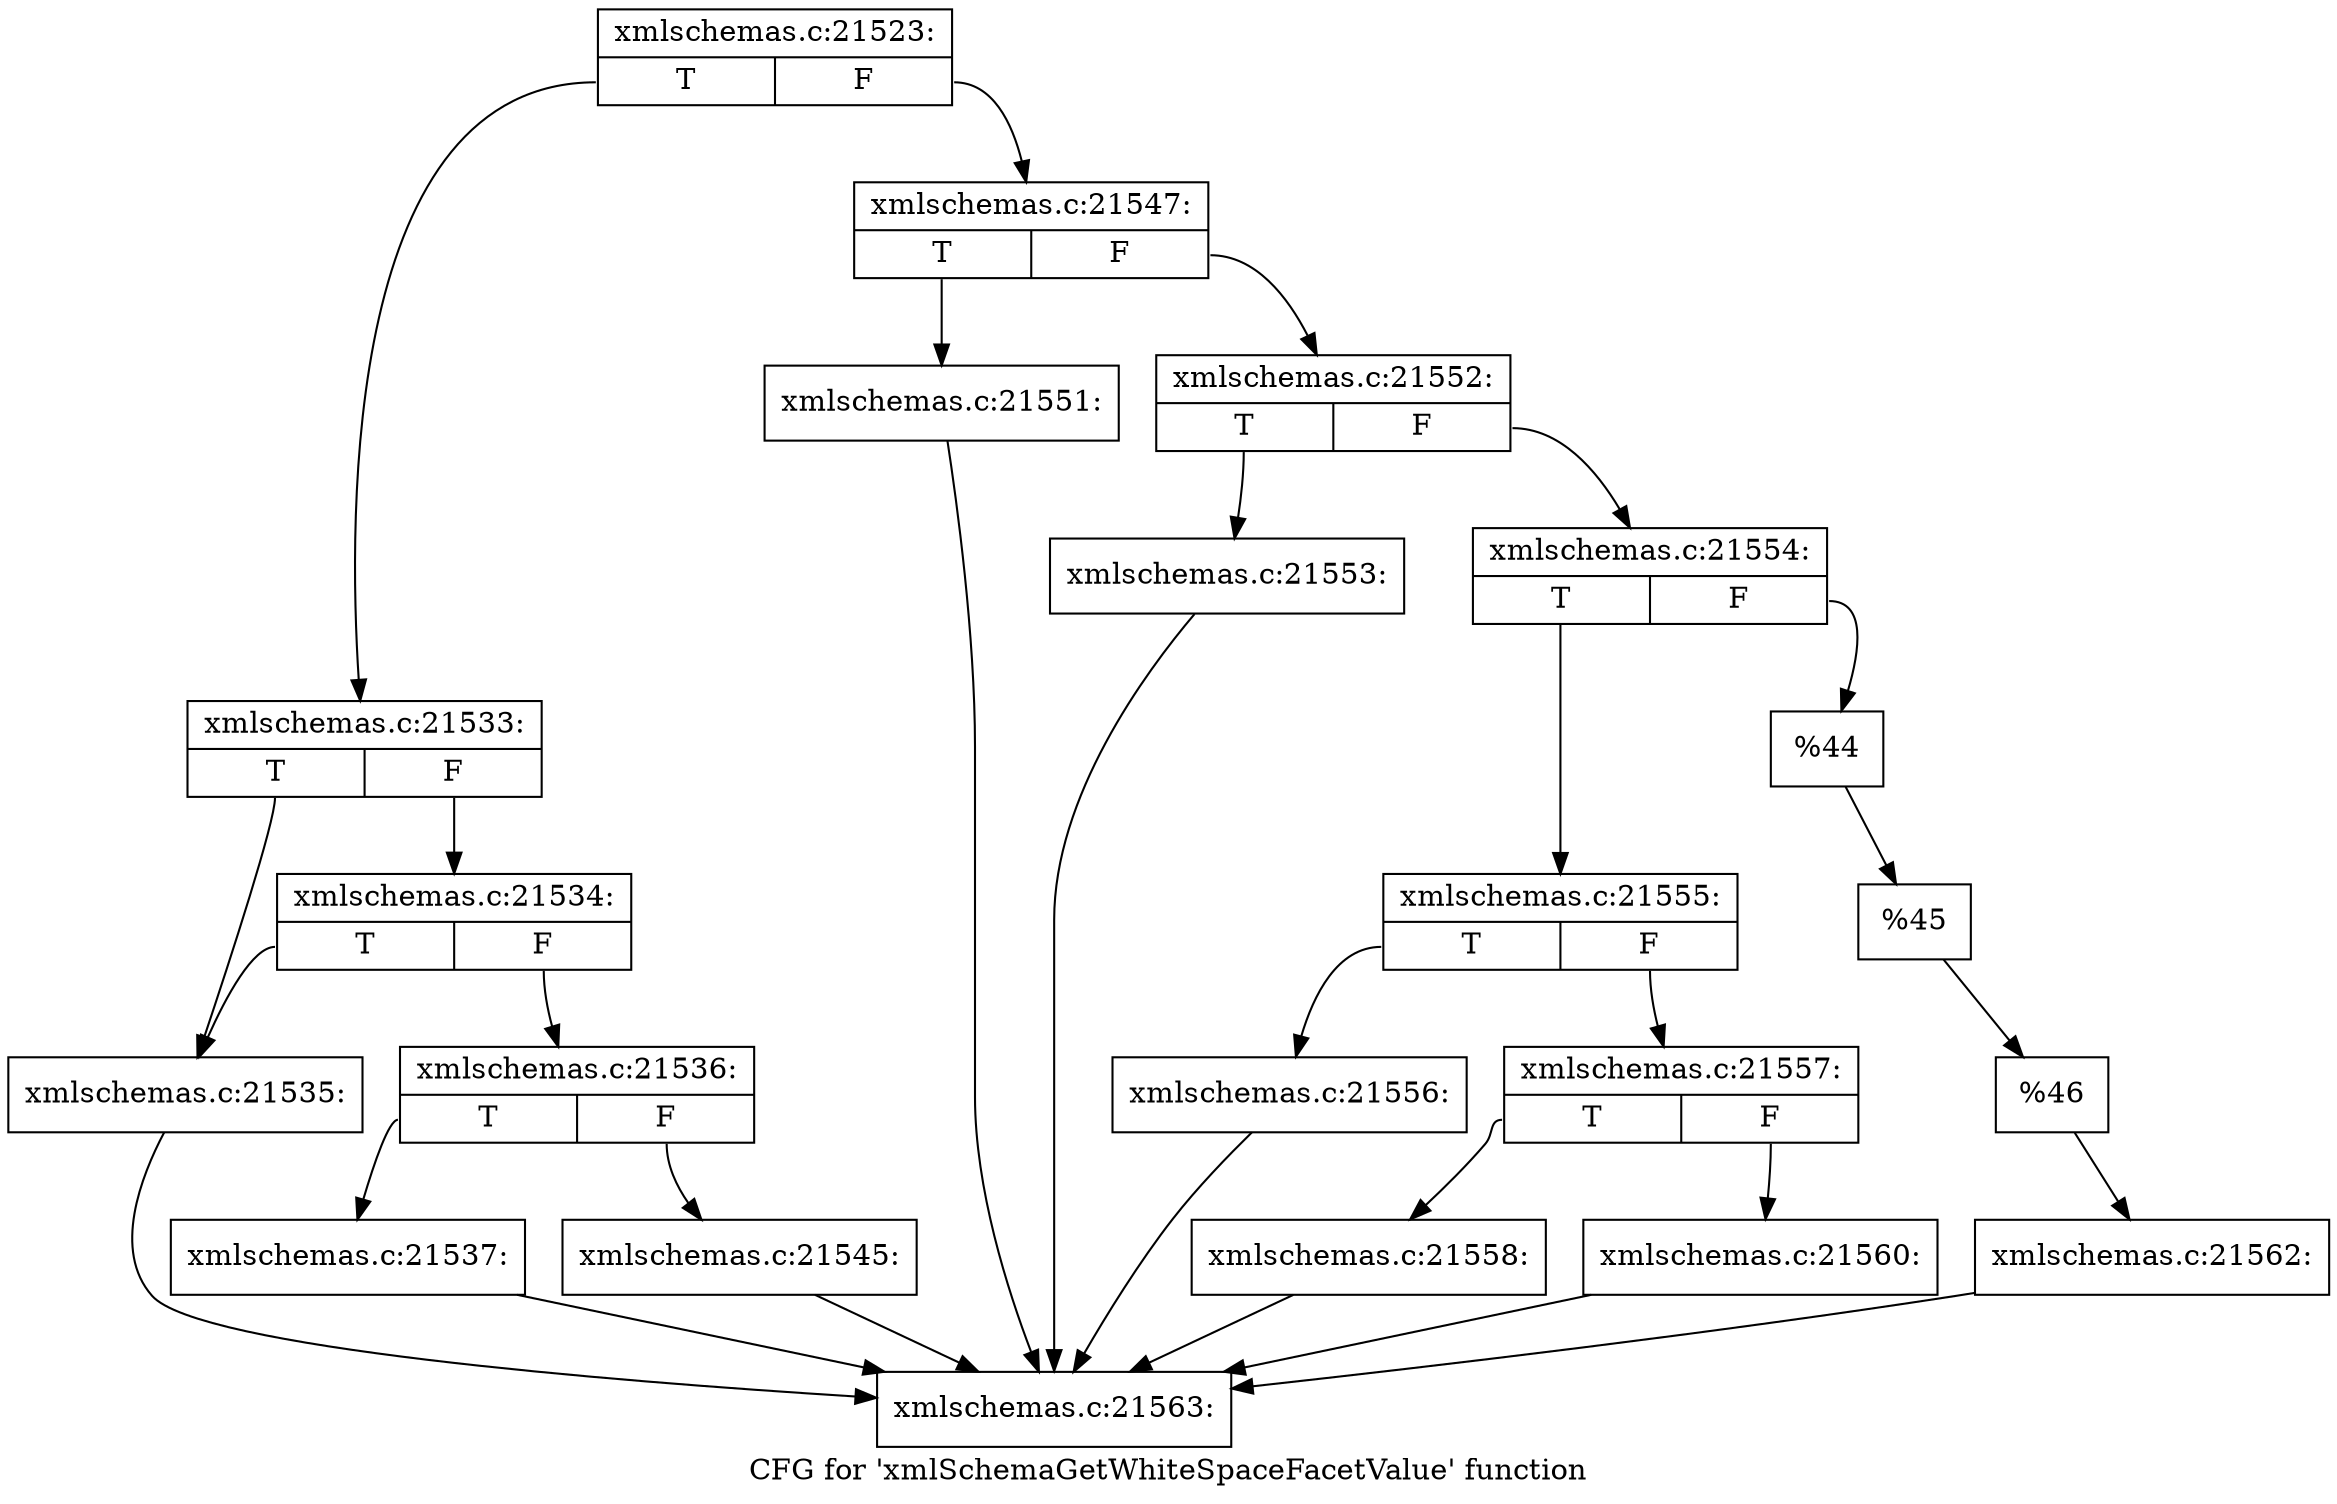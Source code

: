 digraph "CFG for 'xmlSchemaGetWhiteSpaceFacetValue' function" {
	label="CFG for 'xmlSchemaGetWhiteSpaceFacetValue' function";

	Node0x53bbb50 [shape=record,label="{xmlschemas.c:21523:|{<s0>T|<s1>F}}"];
	Node0x53bbb50:s0 -> Node0x53e89e0;
	Node0x53bbb50:s1 -> Node0x53e6cc0;
	Node0x53e89e0 [shape=record,label="{xmlschemas.c:21533:|{<s0>T|<s1>F}}"];
	Node0x53e89e0:s0 -> Node0x53e6280;
	Node0x53e89e0:s1 -> Node0x53e6370;
	Node0x53e6370 [shape=record,label="{xmlschemas.c:21534:|{<s0>T|<s1>F}}"];
	Node0x53e6370:s0 -> Node0x53e6280;
	Node0x53e6370:s1 -> Node0x53e6320;
	Node0x53e6280 [shape=record,label="{xmlschemas.c:21535:}"];
	Node0x53e6280 -> Node0x53e86d0;
	Node0x53e6320 [shape=record,label="{xmlschemas.c:21536:|{<s0>T|<s1>F}}"];
	Node0x53e6320:s0 -> Node0x53e9a60;
	Node0x53e6320:s1 -> Node0x53e9b00;
	Node0x53e9a60 [shape=record,label="{xmlschemas.c:21537:}"];
	Node0x53e9a60 -> Node0x53e86d0;
	Node0x53e9b00 [shape=record,label="{xmlschemas.c:21545:}"];
	Node0x53e9b00 -> Node0x53e86d0;
	Node0x53e6cc0 [shape=record,label="{xmlschemas.c:21547:|{<s0>T|<s1>F}}"];
	Node0x53e6cc0:s0 -> Node0x53e62d0;
	Node0x53e6cc0:s1 -> Node0x53ea3c0;
	Node0x53e62d0 [shape=record,label="{xmlschemas.c:21551:}"];
	Node0x53e62d0 -> Node0x53e86d0;
	Node0x53ea3c0 [shape=record,label="{xmlschemas.c:21552:|{<s0>T|<s1>F}}"];
	Node0x53ea3c0:s0 -> Node0x53eaa10;
	Node0x53ea3c0:s1 -> Node0x53eaab0;
	Node0x53eaa10 [shape=record,label="{xmlschemas.c:21553:}"];
	Node0x53eaa10 -> Node0x53e86d0;
	Node0x53eaab0 [shape=record,label="{xmlschemas.c:21554:|{<s0>T|<s1>F}}"];
	Node0x53eaab0:s0 -> Node0x53eb100;
	Node0x53eaab0:s1 -> Node0x53eb150;
	Node0x53eb100 [shape=record,label="{xmlschemas.c:21555:|{<s0>T|<s1>F}}"];
	Node0x53eb100:s0 -> Node0x53eb5d0;
	Node0x53eb100:s1 -> Node0x53eb670;
	Node0x53eb5d0 [shape=record,label="{xmlschemas.c:21556:}"];
	Node0x53eb5d0 -> Node0x53e86d0;
	Node0x53eb670 [shape=record,label="{xmlschemas.c:21557:|{<s0>T|<s1>F}}"];
	Node0x53eb670:s0 -> Node0x53ebc80;
	Node0x53eb670:s1 -> Node0x53ebd20;
	Node0x53ebc80 [shape=record,label="{xmlschemas.c:21558:}"];
	Node0x53ebc80 -> Node0x53e86d0;
	Node0x53ebd20 [shape=record,label="{xmlschemas.c:21560:}"];
	Node0x53ebd20 -> Node0x53e86d0;
	Node0x53eb150 [shape=record,label="{%44}"];
	Node0x53eb150 -> Node0x53eaa60;
	Node0x53eaa60 [shape=record,label="{%45}"];
	Node0x53eaa60 -> Node0x53e9ab0;
	Node0x53e9ab0 [shape=record,label="{%46}"];
	Node0x53e9ab0 -> Node0x53e6c70;
	Node0x53e6c70 [shape=record,label="{xmlschemas.c:21562:}"];
	Node0x53e6c70 -> Node0x53e86d0;
	Node0x53e86d0 [shape=record,label="{xmlschemas.c:21563:}"];
}

